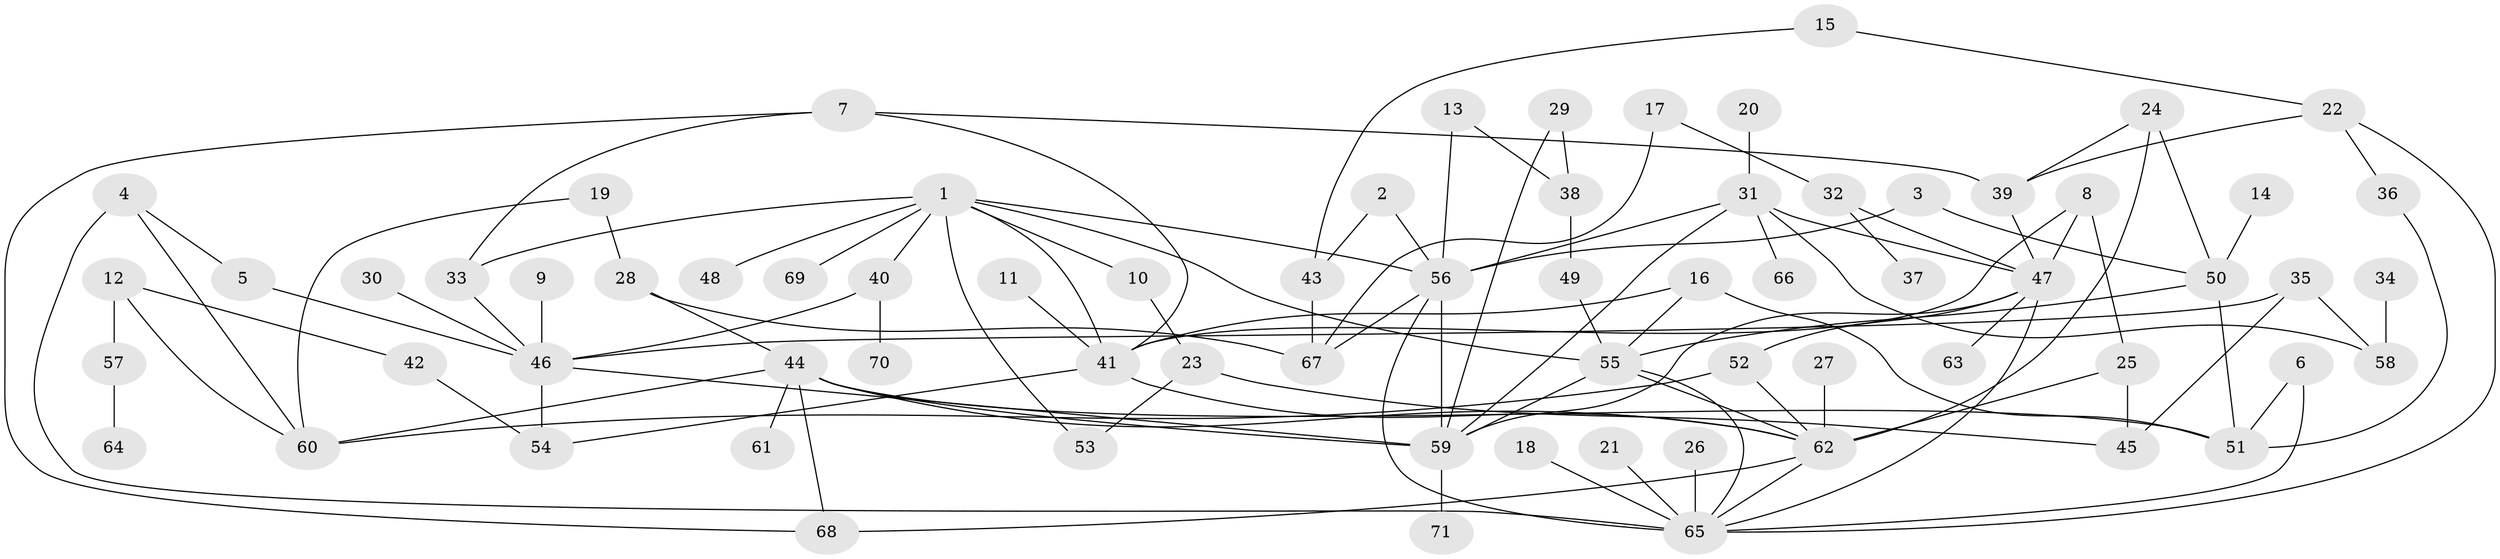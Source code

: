 // original degree distribution, {5: 0.04225352112676056, 6: 0.035211267605633804, 3: 0.19014084507042253, 7: 0.014084507042253521, 4: 0.13380281690140844, 2: 0.30985915492957744, 11: 0.007042253521126761, 1: 0.2676056338028169}
// Generated by graph-tools (version 1.1) at 2025/25/03/09/25 03:25:24]
// undirected, 71 vertices, 112 edges
graph export_dot {
graph [start="1"]
  node [color=gray90,style=filled];
  1;
  2;
  3;
  4;
  5;
  6;
  7;
  8;
  9;
  10;
  11;
  12;
  13;
  14;
  15;
  16;
  17;
  18;
  19;
  20;
  21;
  22;
  23;
  24;
  25;
  26;
  27;
  28;
  29;
  30;
  31;
  32;
  33;
  34;
  35;
  36;
  37;
  38;
  39;
  40;
  41;
  42;
  43;
  44;
  45;
  46;
  47;
  48;
  49;
  50;
  51;
  52;
  53;
  54;
  55;
  56;
  57;
  58;
  59;
  60;
  61;
  62;
  63;
  64;
  65;
  66;
  67;
  68;
  69;
  70;
  71;
  1 -- 10 [weight=1.0];
  1 -- 33 [weight=1.0];
  1 -- 40 [weight=1.0];
  1 -- 41 [weight=1.0];
  1 -- 48 [weight=1.0];
  1 -- 53 [weight=1.0];
  1 -- 55 [weight=1.0];
  1 -- 56 [weight=1.0];
  1 -- 69 [weight=1.0];
  2 -- 43 [weight=1.0];
  2 -- 56 [weight=1.0];
  3 -- 50 [weight=1.0];
  3 -- 56 [weight=1.0];
  4 -- 5 [weight=1.0];
  4 -- 60 [weight=1.0];
  4 -- 65 [weight=2.0];
  5 -- 46 [weight=1.0];
  6 -- 51 [weight=1.0];
  6 -- 65 [weight=1.0];
  7 -- 33 [weight=1.0];
  7 -- 39 [weight=1.0];
  7 -- 41 [weight=1.0];
  7 -- 68 [weight=1.0];
  8 -- 25 [weight=1.0];
  8 -- 41 [weight=1.0];
  8 -- 47 [weight=1.0];
  9 -- 46 [weight=1.0];
  10 -- 23 [weight=1.0];
  11 -- 41 [weight=1.0];
  12 -- 42 [weight=1.0];
  12 -- 57 [weight=1.0];
  12 -- 60 [weight=1.0];
  13 -- 38 [weight=1.0];
  13 -- 56 [weight=1.0];
  14 -- 50 [weight=1.0];
  15 -- 22 [weight=1.0];
  15 -- 43 [weight=1.0];
  16 -- 41 [weight=1.0];
  16 -- 51 [weight=1.0];
  16 -- 55 [weight=1.0];
  17 -- 32 [weight=1.0];
  17 -- 67 [weight=1.0];
  18 -- 65 [weight=1.0];
  19 -- 28 [weight=1.0];
  19 -- 60 [weight=1.0];
  20 -- 31 [weight=1.0];
  21 -- 65 [weight=1.0];
  22 -- 36 [weight=1.0];
  22 -- 39 [weight=1.0];
  22 -- 65 [weight=1.0];
  23 -- 45 [weight=1.0];
  23 -- 53 [weight=1.0];
  24 -- 39 [weight=1.0];
  24 -- 50 [weight=1.0];
  24 -- 62 [weight=1.0];
  25 -- 45 [weight=1.0];
  25 -- 62 [weight=1.0];
  26 -- 65 [weight=1.0];
  27 -- 62 [weight=1.0];
  28 -- 44 [weight=1.0];
  28 -- 67 [weight=1.0];
  29 -- 38 [weight=1.0];
  29 -- 59 [weight=1.0];
  30 -- 46 [weight=1.0];
  31 -- 47 [weight=1.0];
  31 -- 56 [weight=1.0];
  31 -- 58 [weight=1.0];
  31 -- 59 [weight=1.0];
  31 -- 66 [weight=1.0];
  32 -- 37 [weight=1.0];
  32 -- 47 [weight=1.0];
  33 -- 46 [weight=1.0];
  34 -- 58 [weight=1.0];
  35 -- 45 [weight=1.0];
  35 -- 46 [weight=1.0];
  35 -- 58 [weight=1.0];
  36 -- 51 [weight=1.0];
  38 -- 49 [weight=1.0];
  39 -- 47 [weight=1.0];
  40 -- 46 [weight=1.0];
  40 -- 70 [weight=1.0];
  41 -- 54 [weight=1.0];
  41 -- 62 [weight=1.0];
  42 -- 54 [weight=1.0];
  43 -- 67 [weight=1.0];
  44 -- 51 [weight=1.0];
  44 -- 59 [weight=1.0];
  44 -- 60 [weight=1.0];
  44 -- 61 [weight=1.0];
  44 -- 62 [weight=1.0];
  44 -- 68 [weight=1.0];
  46 -- 54 [weight=1.0];
  46 -- 59 [weight=1.0];
  47 -- 52 [weight=1.0];
  47 -- 59 [weight=1.0];
  47 -- 63 [weight=1.0];
  47 -- 65 [weight=1.0];
  49 -- 55 [weight=1.0];
  50 -- 51 [weight=1.0];
  50 -- 55 [weight=1.0];
  52 -- 60 [weight=1.0];
  52 -- 62 [weight=1.0];
  55 -- 59 [weight=1.0];
  55 -- 62 [weight=1.0];
  55 -- 65 [weight=1.0];
  56 -- 59 [weight=1.0];
  56 -- 65 [weight=1.0];
  56 -- 67 [weight=1.0];
  57 -- 64 [weight=1.0];
  59 -- 71 [weight=1.0];
  62 -- 65 [weight=1.0];
  62 -- 68 [weight=1.0];
}
